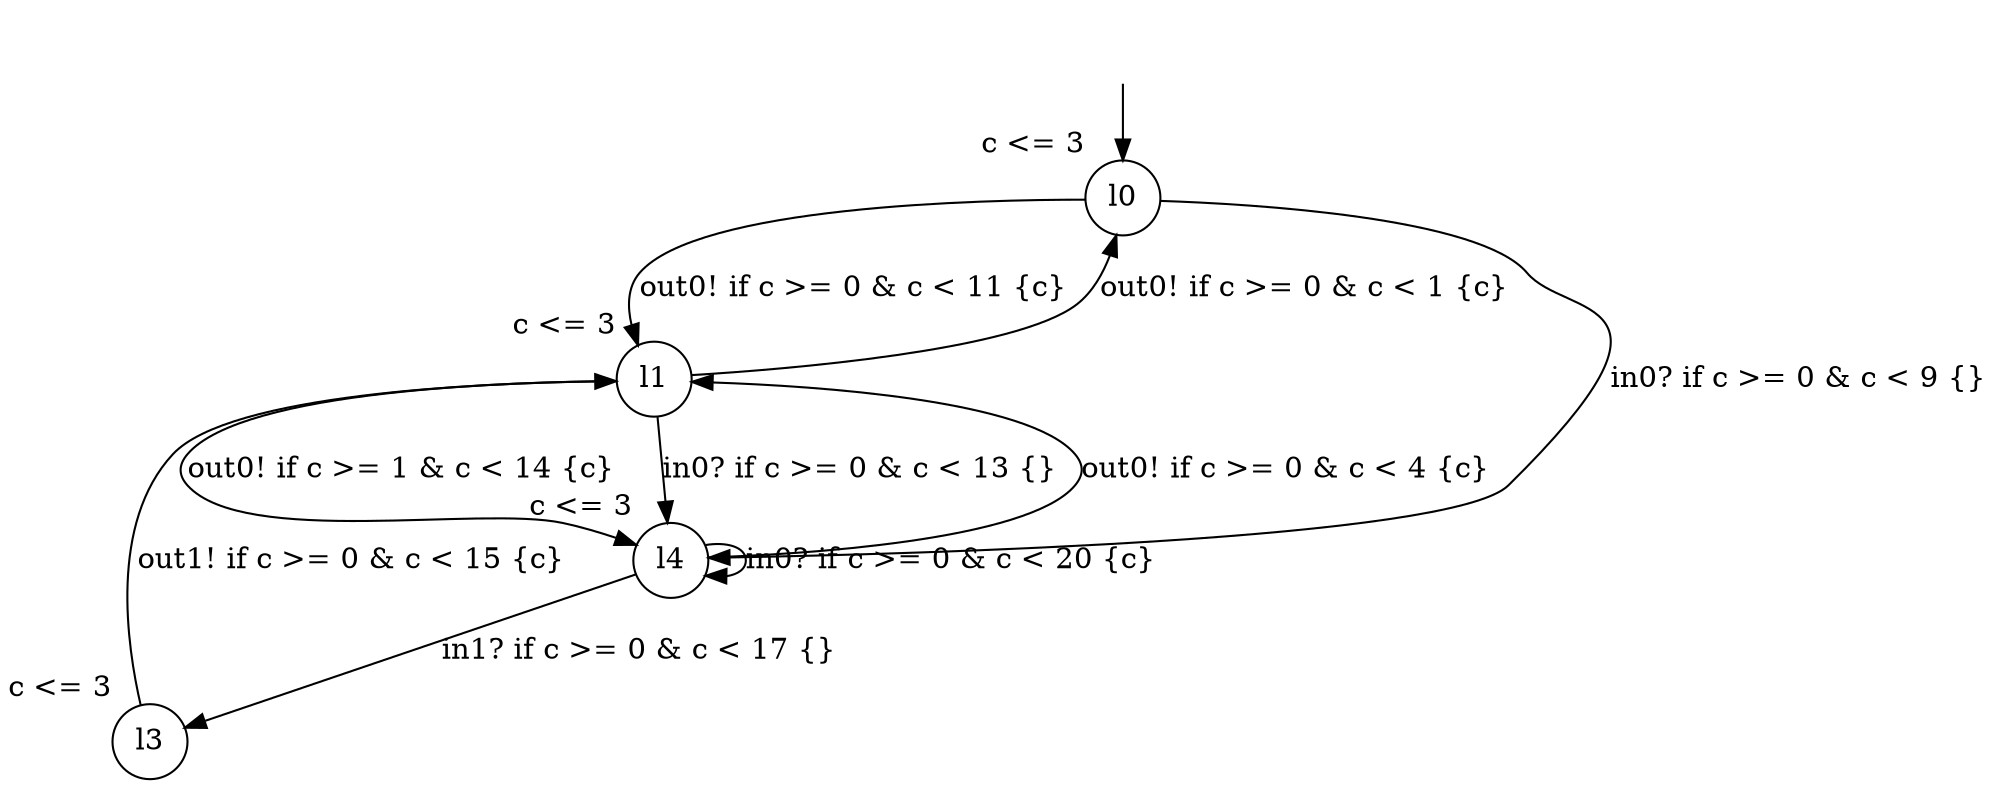 digraph g {
__start0 [label="" shape="none"];
l0 [shape="circle" margin=0 label="l0", xlabel="c <= 3"];
l1 [shape="circle" margin=0 label="l1", xlabel="c <= 3"];
l3 [shape="circle" margin=0 label="l3", xlabel="c <= 3"];
l4 [shape="circle" margin=0 label="l4", xlabel="c <= 3"];
l0 -> l1 [label="out0! if c >= 0 & c < 11 {c} "];
l0 -> l4 [label="in0? if c >= 0 & c < 9 {} "];
l1 -> l4 [label="out0! if c >= 1 & c < 14 {c} "];
l1 -> l0 [label="out0! if c >= 0 & c < 1 {c} "];
l1 -> l4 [label="in0? if c >= 0 & c < 13 {} "];
l3 -> l1 [label="out1! if c >= 0 & c < 15 {c} "];
l4 -> l4 [label="in0? if c >= 0 & c < 20 {c} "];
l4 -> l3 [label="in1? if c >= 0 & c < 17 {} "];
l4 -> l1 [label="out0! if c >= 0 & c < 4 {c} "];
__start0 -> l0;
}
